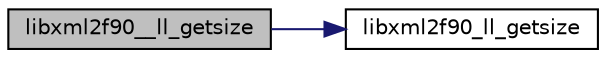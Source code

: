 digraph "libxml2f90__ll_getsize"
{
 // LATEX_PDF_SIZE
  edge [fontname="Helvetica",fontsize="10",labelfontname="Helvetica",labelfontsize="10"];
  node [fontname="Helvetica",fontsize="10",shape=record];
  rankdir="LR";
  Node1 [label="libxml2f90__ll_getsize",height=0.2,width=0.4,color="black", fillcolor="grey75", style="filled", fontcolor="black",tooltip=" "];
  Node1 -> Node2 [color="midnightblue",fontsize="10",style="solid"];
  Node2 [label="libxml2f90_ll_getsize",height=0.2,width=0.4,color="black", fillcolor="white", style="filled",URL="$libxml2f90_8f90__pp_8f90.html#acfe9271d1d35656ab0b7c9ab2d303476",tooltip=" "];
}
